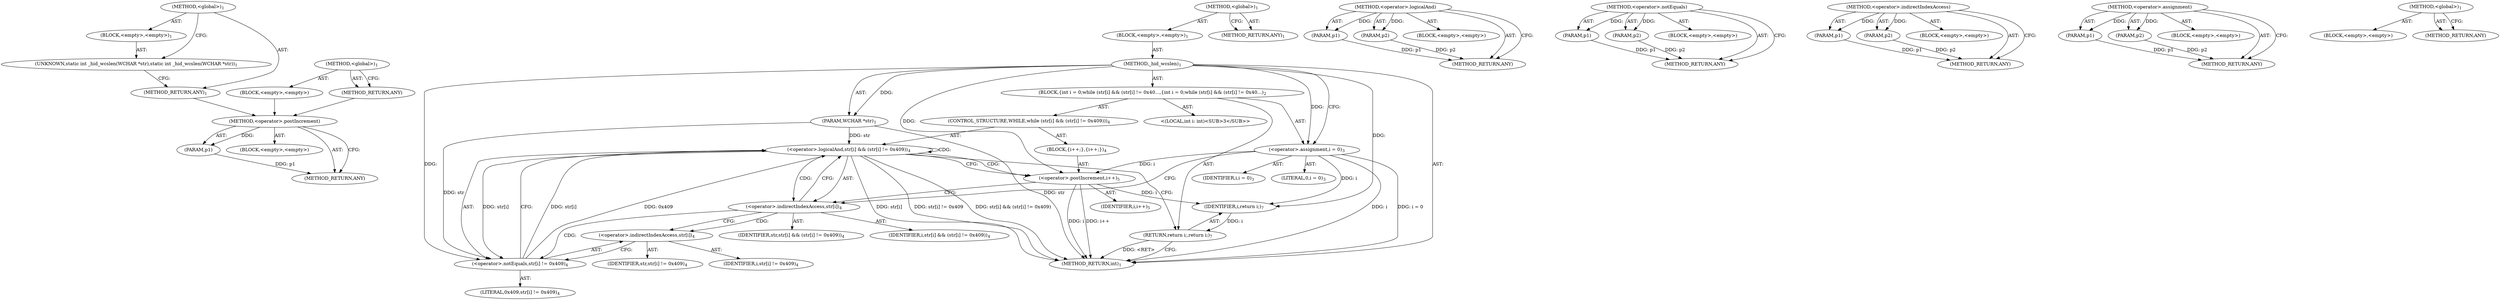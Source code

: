 digraph "&lt;global&gt;" {
vulnerable_69 [label=<(METHOD,&lt;operator&gt;.postIncrement)>];
vulnerable_70 [label=<(PARAM,p1)>];
vulnerable_71 [label=<(BLOCK,&lt;empty&gt;,&lt;empty&gt;)>];
vulnerable_72 [label=<(METHOD_RETURN,ANY)>];
vulnerable_6 [label=<(METHOD,&lt;global&gt;)<SUB>1</SUB>>];
vulnerable_7 [label=<(BLOCK,&lt;empty&gt;,&lt;empty&gt;)<SUB>1</SUB>>];
vulnerable_8 [label=<(METHOD,_hid_wcslen)<SUB>1</SUB>>];
vulnerable_9 [label=<(PARAM,WCHAR *str)<SUB>1</SUB>>];
vulnerable_10 [label=<(BLOCK,{
	int i = 0;
	while (str[i] &amp;&amp; (str[i] != 0x40...,{
	int i = 0;
	while (str[i] &amp;&amp; (str[i] != 0x40...)<SUB>2</SUB>>];
vulnerable_11 [label="<(LOCAL,int i: int)<SUB>3</SUB>>"];
vulnerable_12 [label=<(&lt;operator&gt;.assignment,i = 0)<SUB>3</SUB>>];
vulnerable_13 [label=<(IDENTIFIER,i,i = 0)<SUB>3</SUB>>];
vulnerable_14 [label=<(LITERAL,0,i = 0)<SUB>3</SUB>>];
vulnerable_15 [label=<(CONTROL_STRUCTURE,WHILE,while (str[i] &amp;&amp; (str[i] != 0x409)))<SUB>4</SUB>>];
vulnerable_16 [label=<(&lt;operator&gt;.logicalAnd,str[i] &amp;&amp; (str[i] != 0x409))<SUB>4</SUB>>];
vulnerable_17 [label=<(&lt;operator&gt;.indirectIndexAccess,str[i])<SUB>4</SUB>>];
vulnerable_18 [label=<(IDENTIFIER,str,str[i] &amp;&amp; (str[i] != 0x409))<SUB>4</SUB>>];
vulnerable_19 [label=<(IDENTIFIER,i,str[i] &amp;&amp; (str[i] != 0x409))<SUB>4</SUB>>];
vulnerable_20 [label=<(&lt;operator&gt;.notEquals,str[i] != 0x409)<SUB>4</SUB>>];
vulnerable_21 [label=<(&lt;operator&gt;.indirectIndexAccess,str[i])<SUB>4</SUB>>];
vulnerable_22 [label=<(IDENTIFIER,str,str[i] != 0x409)<SUB>4</SUB>>];
vulnerable_23 [label=<(IDENTIFIER,i,str[i] != 0x409)<SUB>4</SUB>>];
vulnerable_24 [label=<(LITERAL,0x409,str[i] != 0x409)<SUB>4</SUB>>];
vulnerable_25 [label=<(BLOCK,{
		i++;
	},{
		i++;
	})<SUB>4</SUB>>];
vulnerable_26 [label=<(&lt;operator&gt;.postIncrement,i++)<SUB>5</SUB>>];
vulnerable_27 [label=<(IDENTIFIER,i,i++)<SUB>5</SUB>>];
vulnerable_28 [label=<(RETURN,return i;,return i;)<SUB>7</SUB>>];
vulnerable_29 [label=<(IDENTIFIER,i,return i;)<SUB>7</SUB>>];
vulnerable_30 [label=<(METHOD_RETURN,int)<SUB>1</SUB>>];
vulnerable_32 [label=<(METHOD_RETURN,ANY)<SUB>1</SUB>>];
vulnerable_54 [label=<(METHOD,&lt;operator&gt;.logicalAnd)>];
vulnerable_55 [label=<(PARAM,p1)>];
vulnerable_56 [label=<(PARAM,p2)>];
vulnerable_57 [label=<(BLOCK,&lt;empty&gt;,&lt;empty&gt;)>];
vulnerable_58 [label=<(METHOD_RETURN,ANY)>];
vulnerable_64 [label=<(METHOD,&lt;operator&gt;.notEquals)>];
vulnerable_65 [label=<(PARAM,p1)>];
vulnerable_66 [label=<(PARAM,p2)>];
vulnerable_67 [label=<(BLOCK,&lt;empty&gt;,&lt;empty&gt;)>];
vulnerable_68 [label=<(METHOD_RETURN,ANY)>];
vulnerable_59 [label=<(METHOD,&lt;operator&gt;.indirectIndexAccess)>];
vulnerable_60 [label=<(PARAM,p1)>];
vulnerable_61 [label=<(PARAM,p2)>];
vulnerable_62 [label=<(BLOCK,&lt;empty&gt;,&lt;empty&gt;)>];
vulnerable_63 [label=<(METHOD_RETURN,ANY)>];
vulnerable_49 [label=<(METHOD,&lt;operator&gt;.assignment)>];
vulnerable_50 [label=<(PARAM,p1)>];
vulnerable_51 [label=<(PARAM,p2)>];
vulnerable_52 [label=<(BLOCK,&lt;empty&gt;,&lt;empty&gt;)>];
vulnerable_53 [label=<(METHOD_RETURN,ANY)>];
vulnerable_43 [label=<(METHOD,&lt;global&gt;)<SUB>1</SUB>>];
vulnerable_44 [label=<(BLOCK,&lt;empty&gt;,&lt;empty&gt;)>];
vulnerable_45 [label=<(METHOD_RETURN,ANY)>];
fixed_6 [label=<(METHOD,&lt;global&gt;)<SUB>1</SUB>>];
fixed_7 [label=<(BLOCK,&lt;empty&gt;,&lt;empty&gt;)<SUB>1</SUB>>];
fixed_8 [label=<(UNKNOWN,static int _hid_wcslen(WCHAR *str),static int _hid_wcslen(WCHAR *str))<SUB>1</SUB>>];
fixed_9 [label=<(METHOD_RETURN,ANY)<SUB>1</SUB>>];
fixed_14 [label=<(METHOD,&lt;global&gt;)<SUB>1</SUB>>];
fixed_15 [label=<(BLOCK,&lt;empty&gt;,&lt;empty&gt;)>];
fixed_16 [label=<(METHOD_RETURN,ANY)>];
vulnerable_69 -> vulnerable_70  [key=0, label="AST: "];
vulnerable_69 -> vulnerable_70  [key=1, label="DDG: "];
vulnerable_69 -> vulnerable_71  [key=0, label="AST: "];
vulnerable_69 -> vulnerable_72  [key=0, label="AST: "];
vulnerable_69 -> vulnerable_72  [key=1, label="CFG: "];
vulnerable_70 -> vulnerable_72  [key=0, label="DDG: p1"];
vulnerable_6 -> vulnerable_7  [key=0, label="AST: "];
vulnerable_6 -> vulnerable_32  [key=0, label="AST: "];
vulnerable_6 -> vulnerable_32  [key=1, label="CFG: "];
vulnerable_7 -> vulnerable_8  [key=0, label="AST: "];
vulnerable_8 -> vulnerable_9  [key=0, label="AST: "];
vulnerable_8 -> vulnerable_9  [key=1, label="DDG: "];
vulnerable_8 -> vulnerable_10  [key=0, label="AST: "];
vulnerable_8 -> vulnerable_30  [key=0, label="AST: "];
vulnerable_8 -> vulnerable_12  [key=0, label="CFG: "];
vulnerable_8 -> vulnerable_12  [key=1, label="DDG: "];
vulnerable_8 -> vulnerable_29  [key=0, label="DDG: "];
vulnerable_8 -> vulnerable_20  [key=0, label="DDG: "];
vulnerable_8 -> vulnerable_26  [key=0, label="DDG: "];
vulnerable_9 -> vulnerable_30  [key=0, label="DDG: str"];
vulnerable_9 -> vulnerable_16  [key=0, label="DDG: str"];
vulnerable_9 -> vulnerable_20  [key=0, label="DDG: str"];
vulnerable_10 -> vulnerable_11  [key=0, label="AST: "];
vulnerable_10 -> vulnerable_12  [key=0, label="AST: "];
vulnerable_10 -> vulnerable_15  [key=0, label="AST: "];
vulnerable_10 -> vulnerable_28  [key=0, label="AST: "];
vulnerable_12 -> vulnerable_13  [key=0, label="AST: "];
vulnerable_12 -> vulnerable_14  [key=0, label="AST: "];
vulnerable_12 -> vulnerable_17  [key=0, label="CFG: "];
vulnerable_12 -> vulnerable_30  [key=0, label="DDG: i"];
vulnerable_12 -> vulnerable_30  [key=1, label="DDG: i = 0"];
vulnerable_12 -> vulnerable_29  [key=0, label="DDG: i"];
vulnerable_12 -> vulnerable_26  [key=0, label="DDG: i"];
vulnerable_15 -> vulnerable_16  [key=0, label="AST: "];
vulnerable_15 -> vulnerable_25  [key=0, label="AST: "];
vulnerable_16 -> vulnerable_17  [key=0, label="AST: "];
vulnerable_16 -> vulnerable_17  [key=1, label="CDG: "];
vulnerable_16 -> vulnerable_20  [key=0, label="AST: "];
vulnerable_16 -> vulnerable_20  [key=1, label="DDG: str[i]"];
vulnerable_16 -> vulnerable_26  [key=0, label="CFG: "];
vulnerable_16 -> vulnerable_26  [key=1, label="CDG: "];
vulnerable_16 -> vulnerable_28  [key=0, label="CFG: "];
vulnerable_16 -> vulnerable_30  [key=0, label="DDG: str[i]"];
vulnerable_16 -> vulnerable_30  [key=1, label="DDG: str[i] != 0x409"];
vulnerable_16 -> vulnerable_30  [key=2, label="DDG: str[i] &amp;&amp; (str[i] != 0x409)"];
vulnerable_16 -> vulnerable_16  [key=0, label="CDG: "];
vulnerable_17 -> vulnerable_18  [key=0, label="AST: "];
vulnerable_17 -> vulnerable_19  [key=0, label="AST: "];
vulnerable_17 -> vulnerable_16  [key=0, label="CFG: "];
vulnerable_17 -> vulnerable_21  [key=0, label="CFG: "];
vulnerable_17 -> vulnerable_21  [key=1, label="CDG: "];
vulnerable_17 -> vulnerable_20  [key=0, label="CDG: "];
vulnerable_20 -> vulnerable_21  [key=0, label="AST: "];
vulnerable_20 -> vulnerable_24  [key=0, label="AST: "];
vulnerable_20 -> vulnerable_16  [key=0, label="CFG: "];
vulnerable_20 -> vulnerable_16  [key=1, label="DDG: str[i]"];
vulnerable_20 -> vulnerable_16  [key=2, label="DDG: 0x409"];
vulnerable_21 -> vulnerable_22  [key=0, label="AST: "];
vulnerable_21 -> vulnerable_23  [key=0, label="AST: "];
vulnerable_21 -> vulnerable_20  [key=0, label="CFG: "];
vulnerable_25 -> vulnerable_26  [key=0, label="AST: "];
vulnerable_26 -> vulnerable_27  [key=0, label="AST: "];
vulnerable_26 -> vulnerable_17  [key=0, label="CFG: "];
vulnerable_26 -> vulnerable_30  [key=0, label="DDG: i"];
vulnerable_26 -> vulnerable_30  [key=1, label="DDG: i++"];
vulnerable_26 -> vulnerable_29  [key=0, label="DDG: i"];
vulnerable_28 -> vulnerable_29  [key=0, label="AST: "];
vulnerable_28 -> vulnerable_30  [key=0, label="CFG: "];
vulnerable_28 -> vulnerable_30  [key=1, label="DDG: &lt;RET&gt;"];
vulnerable_29 -> vulnerable_28  [key=0, label="DDG: i"];
vulnerable_54 -> vulnerable_55  [key=0, label="AST: "];
vulnerable_54 -> vulnerable_55  [key=1, label="DDG: "];
vulnerable_54 -> vulnerable_57  [key=0, label="AST: "];
vulnerable_54 -> vulnerable_56  [key=0, label="AST: "];
vulnerable_54 -> vulnerable_56  [key=1, label="DDG: "];
vulnerable_54 -> vulnerable_58  [key=0, label="AST: "];
vulnerable_54 -> vulnerable_58  [key=1, label="CFG: "];
vulnerable_55 -> vulnerable_58  [key=0, label="DDG: p1"];
vulnerable_56 -> vulnerable_58  [key=0, label="DDG: p2"];
vulnerable_64 -> vulnerable_65  [key=0, label="AST: "];
vulnerable_64 -> vulnerable_65  [key=1, label="DDG: "];
vulnerable_64 -> vulnerable_67  [key=0, label="AST: "];
vulnerable_64 -> vulnerable_66  [key=0, label="AST: "];
vulnerable_64 -> vulnerable_66  [key=1, label="DDG: "];
vulnerable_64 -> vulnerable_68  [key=0, label="AST: "];
vulnerable_64 -> vulnerable_68  [key=1, label="CFG: "];
vulnerable_65 -> vulnerable_68  [key=0, label="DDG: p1"];
vulnerable_66 -> vulnerable_68  [key=0, label="DDG: p2"];
vulnerable_59 -> vulnerable_60  [key=0, label="AST: "];
vulnerable_59 -> vulnerable_60  [key=1, label="DDG: "];
vulnerable_59 -> vulnerable_62  [key=0, label="AST: "];
vulnerable_59 -> vulnerable_61  [key=0, label="AST: "];
vulnerable_59 -> vulnerable_61  [key=1, label="DDG: "];
vulnerable_59 -> vulnerable_63  [key=0, label="AST: "];
vulnerable_59 -> vulnerable_63  [key=1, label="CFG: "];
vulnerable_60 -> vulnerable_63  [key=0, label="DDG: p1"];
vulnerable_61 -> vulnerable_63  [key=0, label="DDG: p2"];
vulnerable_49 -> vulnerable_50  [key=0, label="AST: "];
vulnerable_49 -> vulnerable_50  [key=1, label="DDG: "];
vulnerable_49 -> vulnerable_52  [key=0, label="AST: "];
vulnerable_49 -> vulnerable_51  [key=0, label="AST: "];
vulnerable_49 -> vulnerable_51  [key=1, label="DDG: "];
vulnerable_49 -> vulnerable_53  [key=0, label="AST: "];
vulnerable_49 -> vulnerable_53  [key=1, label="CFG: "];
vulnerable_50 -> vulnerable_53  [key=0, label="DDG: p1"];
vulnerable_51 -> vulnerable_53  [key=0, label="DDG: p2"];
vulnerable_43 -> vulnerable_44  [key=0, label="AST: "];
vulnerable_43 -> vulnerable_45  [key=0, label="AST: "];
vulnerable_43 -> vulnerable_45  [key=1, label="CFG: "];
fixed_6 -> fixed_7  [key=0, label="AST: "];
fixed_6 -> fixed_9  [key=0, label="AST: "];
fixed_6 -> fixed_8  [key=0, label="CFG: "];
fixed_7 -> fixed_8  [key=0, label="AST: "];
fixed_8 -> fixed_9  [key=0, label="CFG: "];
fixed_9 -> vulnerable_69  [key=0];
fixed_14 -> fixed_15  [key=0, label="AST: "];
fixed_14 -> fixed_16  [key=0, label="AST: "];
fixed_14 -> fixed_16  [key=1, label="CFG: "];
fixed_15 -> vulnerable_69  [key=0];
fixed_16 -> vulnerable_69  [key=0];
}
